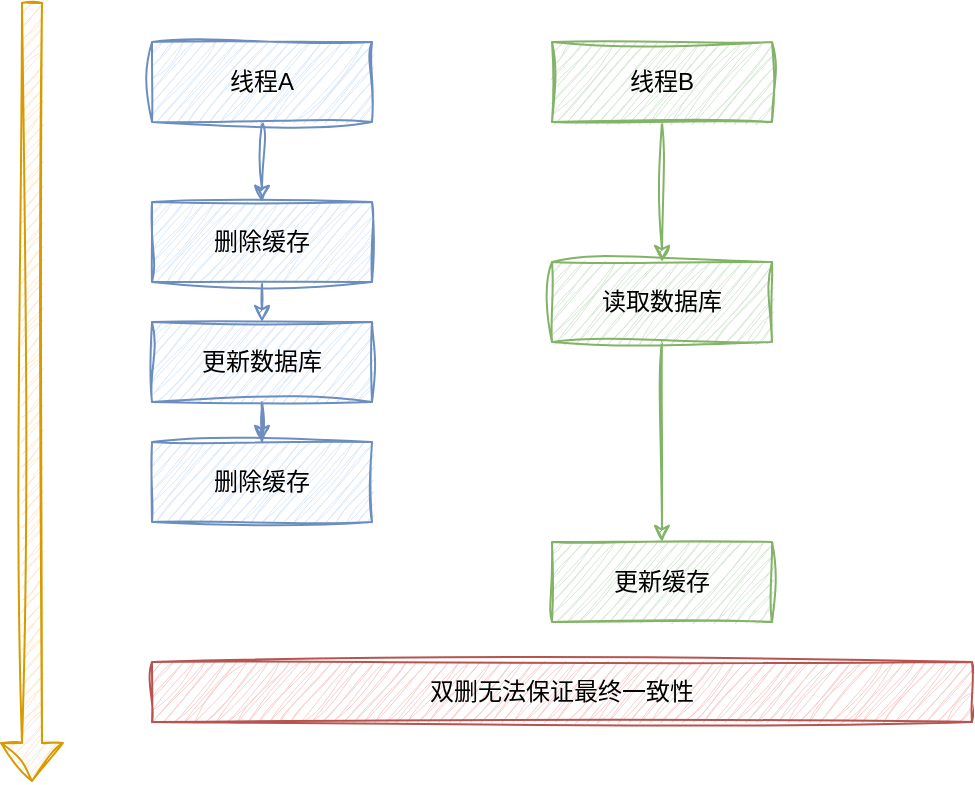 <mxfile version="20.8.1" type="github">
  <diagram id="sP-747vcOoctSDmTaZ-J" name="第 1 页">
    <mxGraphModel dx="1434" dy="764" grid="1" gridSize="10" guides="1" tooltips="1" connect="1" arrows="1" fold="1" page="1" pageScale="1" pageWidth="2500" pageHeight="1600" math="0" shadow="0">
      <root>
        <mxCell id="0" />
        <mxCell id="1" parent="0" />
        <mxCell id="HRYTpgQa7MnitywBdzqk-1" value="" style="shape=flexArrow;endArrow=classic;html=1;rounded=0;sketch=1;curveFitting=1;jiggle=2;fillColor=#ffe6cc;strokeColor=#d79b00;" edge="1" parent="1">
          <mxGeometry width="50" height="50" relative="1" as="geometry">
            <mxPoint x="140" y="130" as="sourcePoint" />
            <mxPoint x="140" y="520" as="targetPoint" />
          </mxGeometry>
        </mxCell>
        <mxCell id="HRYTpgQa7MnitywBdzqk-6" value="" style="edgeStyle=orthogonalEdgeStyle;rounded=0;orthogonalLoop=1;jettySize=auto;html=1;fillColor=#dae8fc;strokeColor=#6c8ebf;sketch=1;curveFitting=1;jiggle=2;" edge="1" parent="1" source="HRYTpgQa7MnitywBdzqk-2" target="HRYTpgQa7MnitywBdzqk-5">
          <mxGeometry relative="1" as="geometry" />
        </mxCell>
        <mxCell id="HRYTpgQa7MnitywBdzqk-2" value="线程A" style="rounded=0;whiteSpace=wrap;html=1;sketch=1;curveFitting=1;jiggle=2;fillColor=#dae8fc;strokeColor=#6c8ebf;" vertex="1" parent="1">
          <mxGeometry x="200" y="150" width="110" height="40" as="geometry" />
        </mxCell>
        <mxCell id="HRYTpgQa7MnitywBdzqk-12" value="" style="edgeStyle=orthogonalEdgeStyle;rounded=0;orthogonalLoop=1;jettySize=auto;html=1;sketch=1;curveFitting=1;jiggle=2;fillColor=#d5e8d4;strokeColor=#82b366;" edge="1" parent="1" source="HRYTpgQa7MnitywBdzqk-3" target="HRYTpgQa7MnitywBdzqk-11">
          <mxGeometry relative="1" as="geometry" />
        </mxCell>
        <mxCell id="HRYTpgQa7MnitywBdzqk-3" value="线程B" style="rounded=0;whiteSpace=wrap;html=1;sketch=1;curveFitting=1;jiggle=2;fillColor=#d5e8d4;strokeColor=#82b366;" vertex="1" parent="1">
          <mxGeometry x="400" y="150" width="110" height="40" as="geometry" />
        </mxCell>
        <mxCell id="HRYTpgQa7MnitywBdzqk-17" style="edgeStyle=orthogonalEdgeStyle;rounded=0;sketch=1;orthogonalLoop=1;jettySize=auto;html=1;exitX=0.5;exitY=1;exitDx=0;exitDy=0;entryX=0.5;entryY=0;entryDx=0;entryDy=0;fillColor=#dae8fc;strokeColor=#6c8ebf;" edge="1" parent="1" source="HRYTpgQa7MnitywBdzqk-5" target="HRYTpgQa7MnitywBdzqk-7">
          <mxGeometry relative="1" as="geometry" />
        </mxCell>
        <mxCell id="HRYTpgQa7MnitywBdzqk-5" value="删除缓存" style="rounded=0;whiteSpace=wrap;html=1;fillColor=#dae8fc;strokeColor=#6c8ebf;sketch=1;curveFitting=1;jiggle=2;" vertex="1" parent="1">
          <mxGeometry x="200" y="230" width="110" height="40" as="geometry" />
        </mxCell>
        <mxCell id="HRYTpgQa7MnitywBdzqk-10" value="" style="edgeStyle=orthogonalEdgeStyle;rounded=0;orthogonalLoop=1;jettySize=auto;html=1;fillColor=#dae8fc;strokeColor=#6c8ebf;sketch=1;curveFitting=1;jiggle=2;" edge="1" parent="1" source="HRYTpgQa7MnitywBdzqk-7" target="HRYTpgQa7MnitywBdzqk-9">
          <mxGeometry relative="1" as="geometry" />
        </mxCell>
        <mxCell id="HRYTpgQa7MnitywBdzqk-7" value="更新数据库" style="rounded=0;whiteSpace=wrap;html=1;fillColor=#dae8fc;strokeColor=#6c8ebf;sketch=1;curveFitting=1;jiggle=2;" vertex="1" parent="1">
          <mxGeometry x="200" y="290" width="110" height="40" as="geometry" />
        </mxCell>
        <mxCell id="HRYTpgQa7MnitywBdzqk-9" value="删除缓存" style="rounded=0;whiteSpace=wrap;html=1;fillColor=#dae8fc;strokeColor=#6c8ebf;sketch=1;curveFitting=1;jiggle=2;" vertex="1" parent="1">
          <mxGeometry x="200" y="350" width="110" height="40" as="geometry" />
        </mxCell>
        <mxCell id="HRYTpgQa7MnitywBdzqk-14" value="" style="edgeStyle=orthogonalEdgeStyle;rounded=0;orthogonalLoop=1;jettySize=auto;html=1;sketch=1;curveFitting=1;jiggle=2;fillColor=#d5e8d4;strokeColor=#82b366;" edge="1" parent="1" source="HRYTpgQa7MnitywBdzqk-11" target="HRYTpgQa7MnitywBdzqk-13">
          <mxGeometry relative="1" as="geometry" />
        </mxCell>
        <mxCell id="HRYTpgQa7MnitywBdzqk-11" value="读取数据库" style="rounded=0;whiteSpace=wrap;html=1;sketch=1;curveFitting=1;jiggle=2;fillColor=#d5e8d4;strokeColor=#82b366;" vertex="1" parent="1">
          <mxGeometry x="400" y="260" width="110" height="40" as="geometry" />
        </mxCell>
        <mxCell id="HRYTpgQa7MnitywBdzqk-13" value="更新缓存" style="rounded=0;whiteSpace=wrap;html=1;sketch=1;curveFitting=1;jiggle=2;fillColor=#d5e8d4;strokeColor=#82b366;" vertex="1" parent="1">
          <mxGeometry x="400" y="400" width="110" height="40" as="geometry" />
        </mxCell>
        <mxCell id="HRYTpgQa7MnitywBdzqk-15" value="双删无法保证最终一致性" style="rounded=0;whiteSpace=wrap;html=1;sketch=1;curveFitting=1;jiggle=2;fillColor=#f8cecc;strokeColor=#b85450;" vertex="1" parent="1">
          <mxGeometry x="200" y="460" width="410" height="30" as="geometry" />
        </mxCell>
      </root>
    </mxGraphModel>
  </diagram>
</mxfile>
